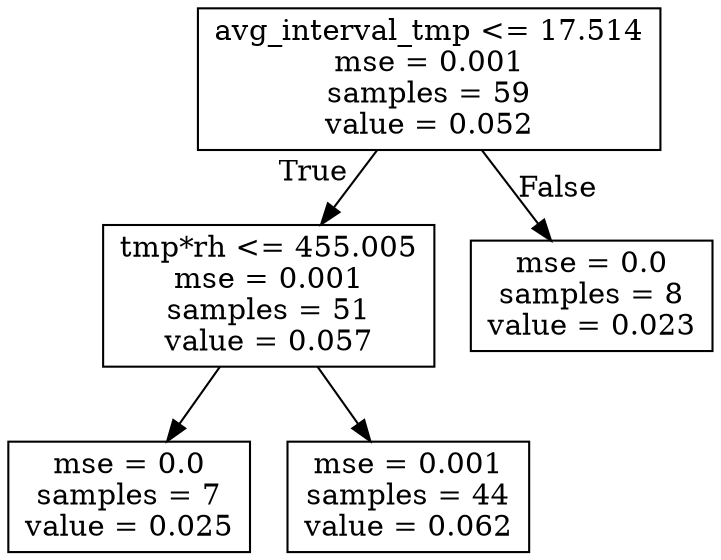 digraph Tree {
node [shape=box] ;
0 [label="avg_interval_tmp <= 17.514\nmse = 0.001\nsamples = 59\nvalue = 0.052"] ;
1 [label="tmp*rh <= 455.005\nmse = 0.001\nsamples = 51\nvalue = 0.057"] ;
0 -> 1 [labeldistance=2.5, labelangle=45, headlabel="True"] ;
2 [label="mse = 0.0\nsamples = 7\nvalue = 0.025"] ;
1 -> 2 ;
3 [label="mse = 0.001\nsamples = 44\nvalue = 0.062"] ;
1 -> 3 ;
4 [label="mse = 0.0\nsamples = 8\nvalue = 0.023"] ;
0 -> 4 [labeldistance=2.5, labelangle=-45, headlabel="False"] ;
}